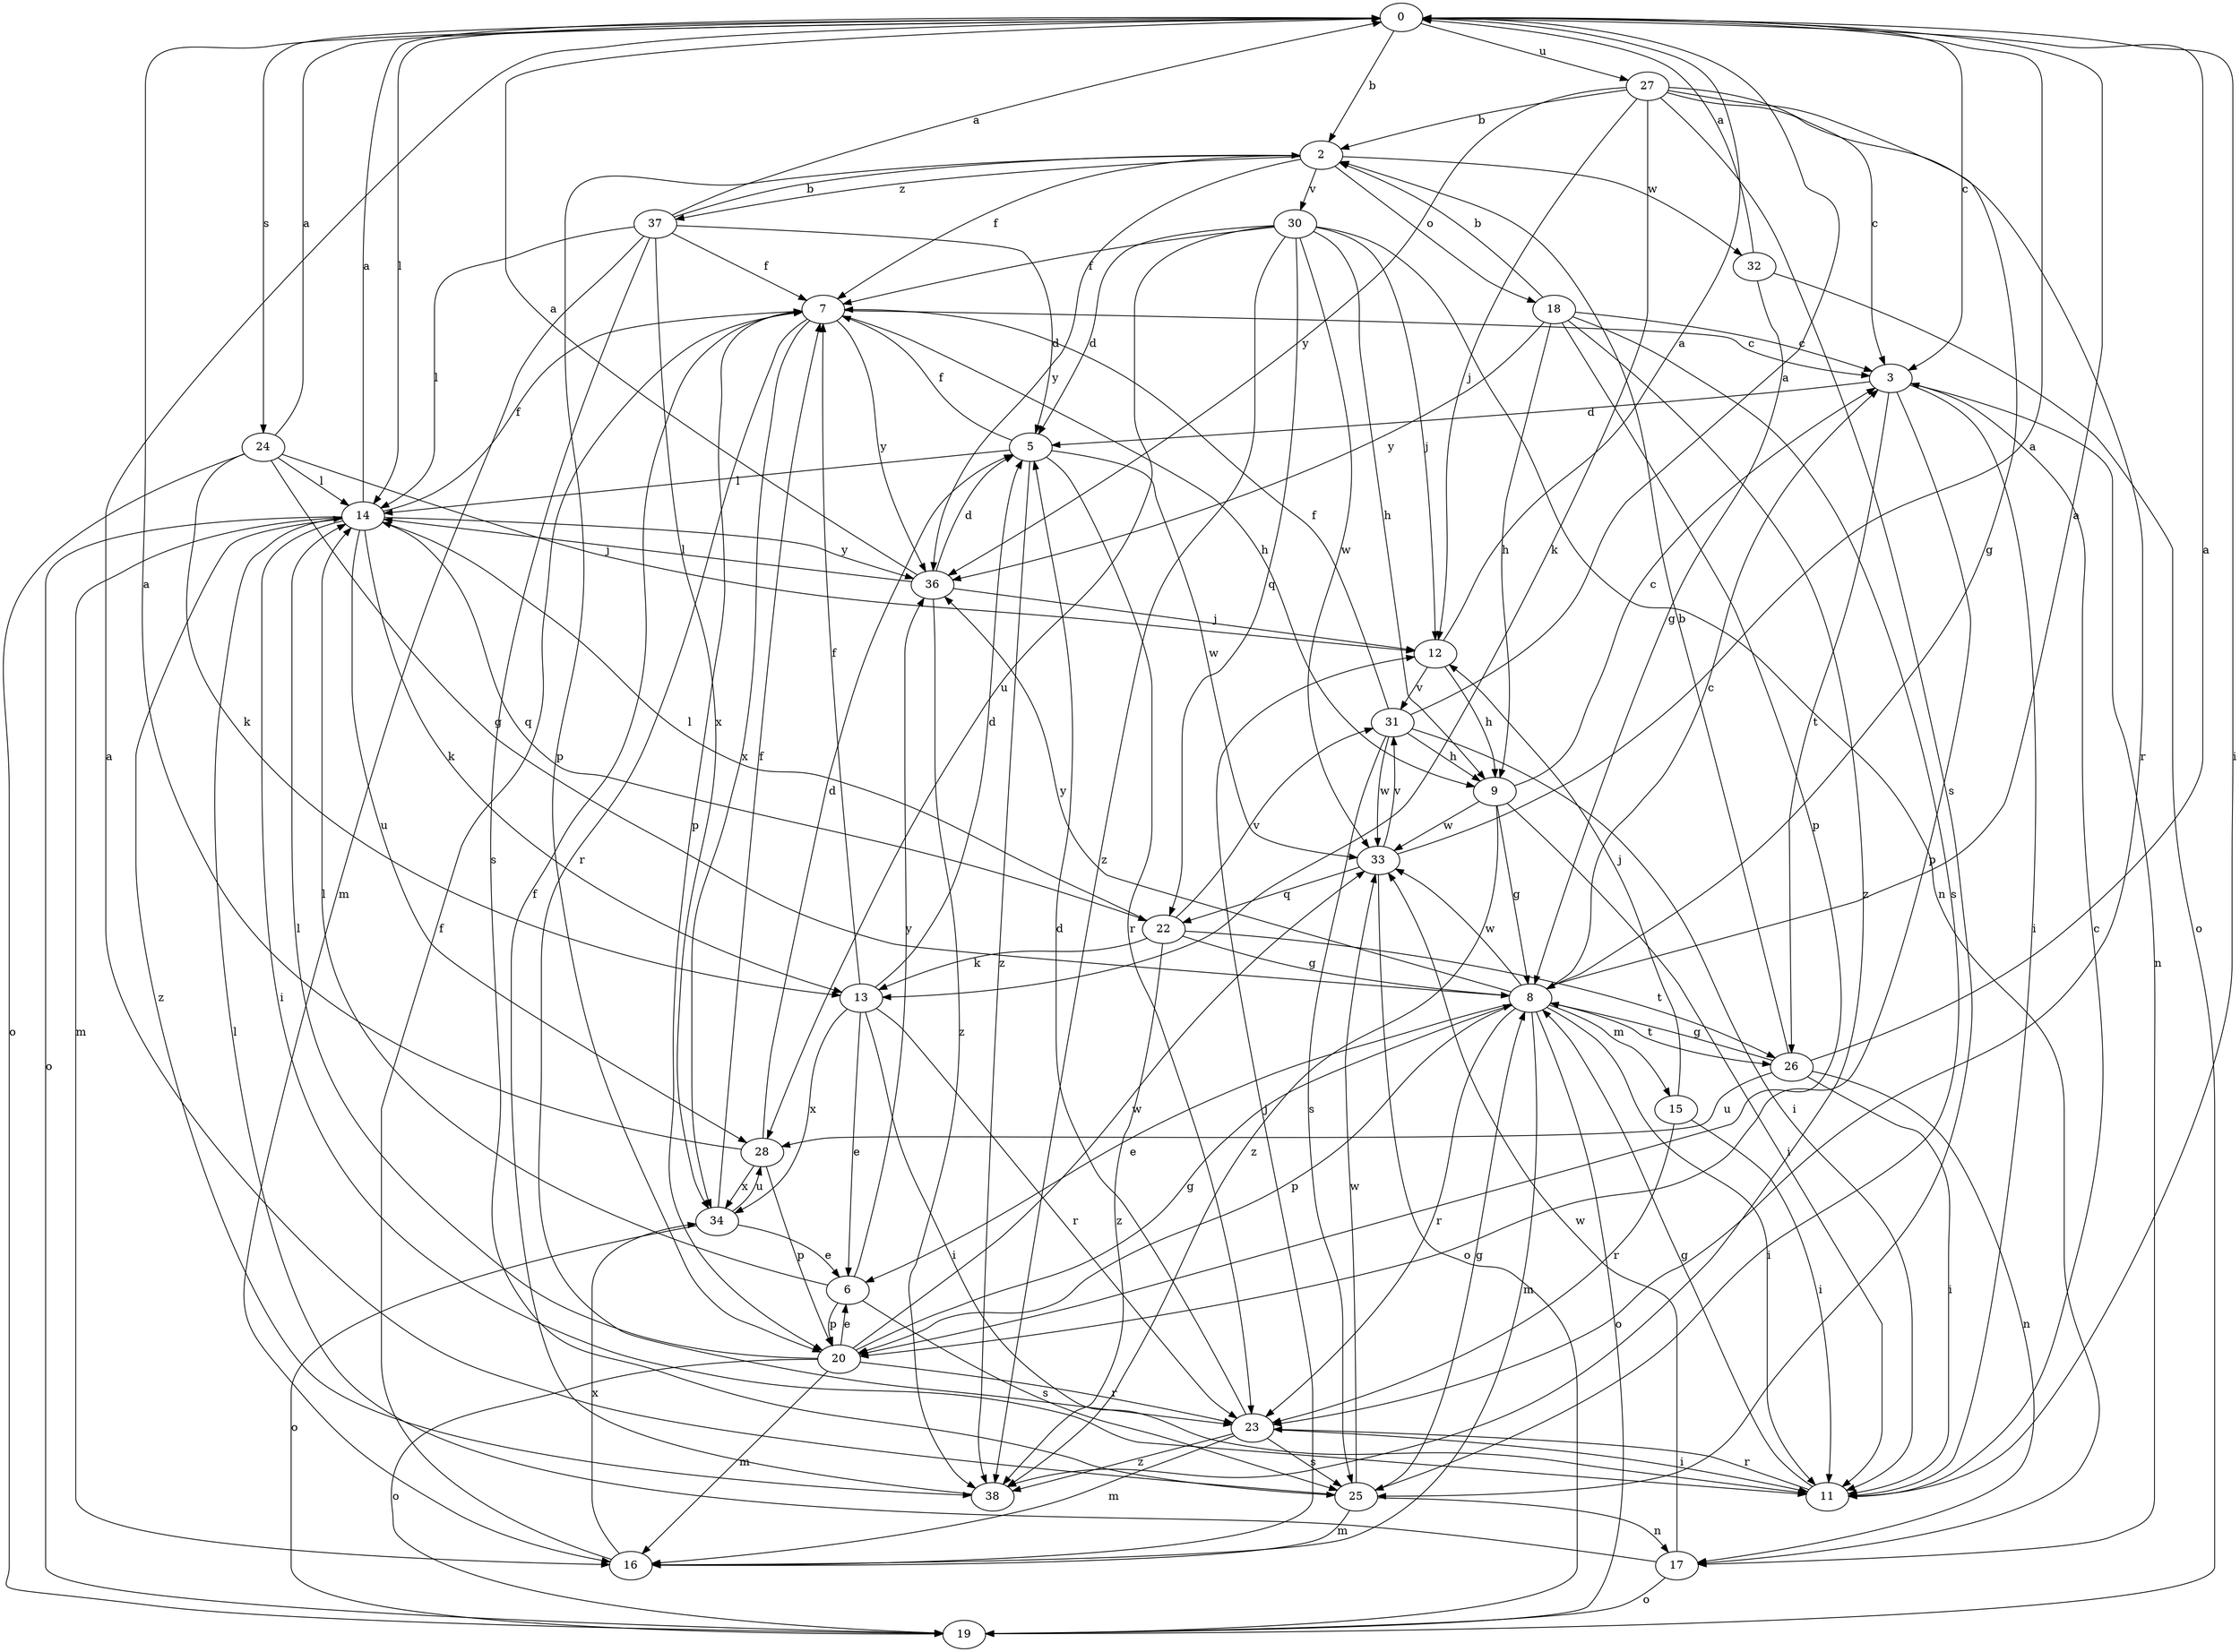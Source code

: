 strict digraph  {
0;
2;
3;
5;
6;
7;
8;
9;
11;
12;
13;
14;
15;
16;
17;
18;
19;
20;
22;
23;
24;
25;
26;
27;
28;
30;
31;
32;
33;
34;
36;
37;
38;
0 -> 2  [label=b];
0 -> 3  [label=c];
0 -> 11  [label=i];
0 -> 14  [label=l];
0 -> 24  [label=s];
0 -> 27  [label=u];
2 -> 7  [label=f];
2 -> 18  [label=o];
2 -> 20  [label=p];
2 -> 30  [label=v];
2 -> 32  [label=w];
2 -> 36  [label=y];
2 -> 37  [label=z];
3 -> 5  [label=d];
3 -> 11  [label=i];
3 -> 17  [label=n];
3 -> 20  [label=p];
3 -> 26  [label=t];
5 -> 7  [label=f];
5 -> 14  [label=l];
5 -> 23  [label=r];
5 -> 33  [label=w];
5 -> 38  [label=z];
6 -> 14  [label=l];
6 -> 20  [label=p];
6 -> 25  [label=s];
6 -> 36  [label=y];
7 -> 3  [label=c];
7 -> 9  [label=h];
7 -> 20  [label=p];
7 -> 23  [label=r];
7 -> 34  [label=x];
7 -> 36  [label=y];
8 -> 0  [label=a];
8 -> 3  [label=c];
8 -> 6  [label=e];
8 -> 11  [label=i];
8 -> 15  [label=m];
8 -> 16  [label=m];
8 -> 19  [label=o];
8 -> 20  [label=p];
8 -> 23  [label=r];
8 -> 26  [label=t];
8 -> 33  [label=w];
8 -> 36  [label=y];
9 -> 3  [label=c];
9 -> 8  [label=g];
9 -> 11  [label=i];
9 -> 33  [label=w];
9 -> 38  [label=z];
11 -> 3  [label=c];
11 -> 8  [label=g];
11 -> 23  [label=r];
12 -> 0  [label=a];
12 -> 9  [label=h];
12 -> 31  [label=v];
13 -> 5  [label=d];
13 -> 6  [label=e];
13 -> 7  [label=f];
13 -> 11  [label=i];
13 -> 23  [label=r];
13 -> 34  [label=x];
14 -> 0  [label=a];
14 -> 7  [label=f];
14 -> 11  [label=i];
14 -> 13  [label=k];
14 -> 16  [label=m];
14 -> 19  [label=o];
14 -> 22  [label=q];
14 -> 28  [label=u];
14 -> 36  [label=y];
14 -> 38  [label=z];
15 -> 11  [label=i];
15 -> 12  [label=j];
15 -> 23  [label=r];
16 -> 7  [label=f];
16 -> 12  [label=j];
16 -> 34  [label=x];
17 -> 14  [label=l];
17 -> 19  [label=o];
17 -> 33  [label=w];
18 -> 2  [label=b];
18 -> 3  [label=c];
18 -> 9  [label=h];
18 -> 20  [label=p];
18 -> 25  [label=s];
18 -> 36  [label=y];
18 -> 38  [label=z];
20 -> 6  [label=e];
20 -> 8  [label=g];
20 -> 14  [label=l];
20 -> 16  [label=m];
20 -> 19  [label=o];
20 -> 23  [label=r];
20 -> 33  [label=w];
22 -> 8  [label=g];
22 -> 13  [label=k];
22 -> 14  [label=l];
22 -> 26  [label=t];
22 -> 31  [label=v];
22 -> 38  [label=z];
23 -> 5  [label=d];
23 -> 11  [label=i];
23 -> 16  [label=m];
23 -> 25  [label=s];
23 -> 38  [label=z];
24 -> 0  [label=a];
24 -> 8  [label=g];
24 -> 12  [label=j];
24 -> 13  [label=k];
24 -> 14  [label=l];
24 -> 19  [label=o];
25 -> 0  [label=a];
25 -> 8  [label=g];
25 -> 16  [label=m];
25 -> 17  [label=n];
25 -> 33  [label=w];
26 -> 0  [label=a];
26 -> 2  [label=b];
26 -> 8  [label=g];
26 -> 11  [label=i];
26 -> 17  [label=n];
26 -> 28  [label=u];
27 -> 2  [label=b];
27 -> 3  [label=c];
27 -> 8  [label=g];
27 -> 12  [label=j];
27 -> 13  [label=k];
27 -> 23  [label=r];
27 -> 25  [label=s];
27 -> 36  [label=y];
28 -> 0  [label=a];
28 -> 5  [label=d];
28 -> 20  [label=p];
28 -> 34  [label=x];
30 -> 5  [label=d];
30 -> 7  [label=f];
30 -> 9  [label=h];
30 -> 12  [label=j];
30 -> 17  [label=n];
30 -> 22  [label=q];
30 -> 28  [label=u];
30 -> 33  [label=w];
30 -> 38  [label=z];
31 -> 0  [label=a];
31 -> 7  [label=f];
31 -> 9  [label=h];
31 -> 11  [label=i];
31 -> 25  [label=s];
31 -> 33  [label=w];
32 -> 0  [label=a];
32 -> 8  [label=g];
32 -> 19  [label=o];
33 -> 0  [label=a];
33 -> 19  [label=o];
33 -> 22  [label=q];
33 -> 31  [label=v];
34 -> 6  [label=e];
34 -> 7  [label=f];
34 -> 19  [label=o];
34 -> 28  [label=u];
36 -> 0  [label=a];
36 -> 5  [label=d];
36 -> 12  [label=j];
36 -> 14  [label=l];
36 -> 38  [label=z];
37 -> 0  [label=a];
37 -> 2  [label=b];
37 -> 5  [label=d];
37 -> 7  [label=f];
37 -> 14  [label=l];
37 -> 16  [label=m];
37 -> 25  [label=s];
37 -> 34  [label=x];
38 -> 7  [label=f];
}
